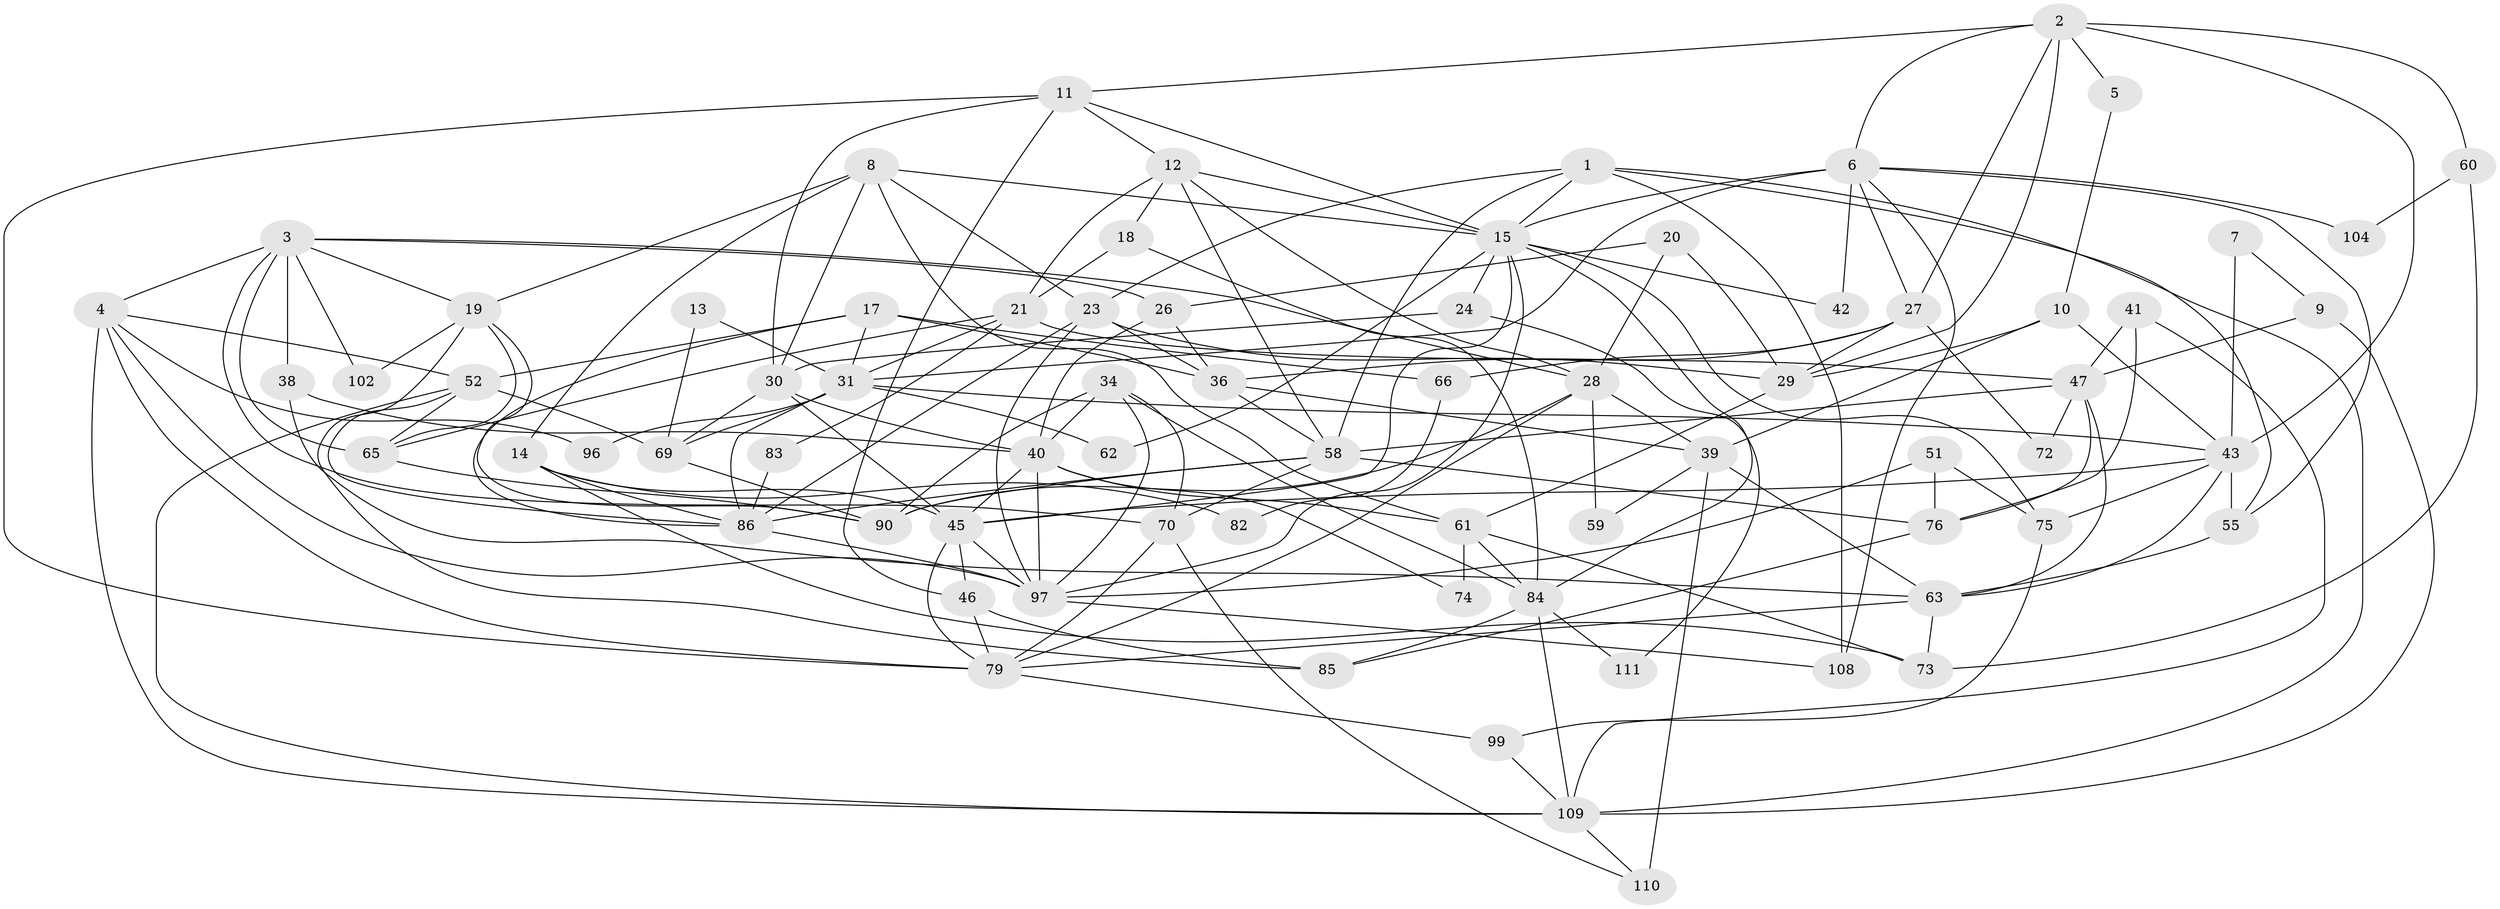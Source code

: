 // original degree distribution, {2: 0.17699115044247787, 4: 0.17699115044247787, 5: 0.19469026548672566, 3: 0.2743362831858407, 6: 0.11504424778761062, 7: 0.05309734513274336, 9: 0.008849557522123894}
// Generated by graph-tools (version 1.1) at 2025/41/03/06/25 10:41:56]
// undirected, 73 vertices, 180 edges
graph export_dot {
graph [start="1"]
  node [color=gray90,style=filled];
  1 [super="+57"];
  2 [super="+50"];
  3 [super="+93"];
  4 [super="+88"];
  5;
  6 [super="+16"];
  7;
  8 [super="+56"];
  9;
  10 [super="+67"];
  11 [super="+101"];
  12 [super="+25"];
  13;
  14 [super="+48"];
  15 [super="+95"];
  17 [super="+32"];
  18 [super="+22"];
  19 [super="+44"];
  20;
  21 [super="+37"];
  23 [super="+33"];
  24;
  26 [super="+54"];
  27;
  28 [super="+35"];
  29 [super="+71"];
  30;
  31 [super="+100"];
  34;
  36 [super="+49"];
  38;
  39 [super="+106"];
  40 [super="+53"];
  41;
  42;
  43 [super="+81"];
  45 [super="+80"];
  46 [super="+77"];
  47 [super="+78"];
  51 [super="+113"];
  52 [super="+98"];
  55 [super="+92"];
  58 [super="+68"];
  59;
  60;
  61;
  62;
  63 [super="+64"];
  65;
  66;
  69;
  70 [super="+89"];
  72;
  73;
  74;
  75;
  76 [super="+87"];
  79 [super="+103"];
  82;
  83;
  84 [super="+94"];
  85;
  86 [super="+105"];
  90 [super="+91"];
  96;
  97 [super="+107"];
  99;
  102;
  104;
  108;
  109 [super="+112"];
  110;
  111;
  1 -- 23;
  1 -- 58;
  1 -- 108;
  1 -- 109;
  1 -- 15;
  1 -- 55;
  2 -- 27;
  2 -- 5;
  2 -- 6;
  2 -- 43;
  2 -- 60;
  2 -- 29;
  2 -- 11;
  3 -- 19;
  3 -- 26;
  3 -- 65;
  3 -- 70 [weight=2];
  3 -- 4;
  3 -- 38;
  3 -- 102;
  3 -- 28;
  4 -- 96;
  4 -- 109;
  4 -- 97;
  4 -- 52;
  4 -- 79;
  5 -- 10;
  6 -- 27;
  6 -- 15;
  6 -- 55;
  6 -- 104;
  6 -- 42;
  6 -- 108;
  6 -- 31 [weight=2];
  7 -- 9;
  7 -- 43;
  8 -- 61;
  8 -- 14;
  8 -- 30;
  8 -- 15;
  8 -- 23;
  8 -- 19;
  9 -- 109;
  9 -- 47;
  10 -- 43;
  10 -- 29 [weight=2];
  10 -- 39;
  11 -- 30;
  11 -- 15;
  11 -- 79;
  11 -- 46;
  11 -- 12;
  12 -- 21;
  12 -- 58;
  12 -- 28;
  12 -- 15;
  12 -- 18;
  13 -- 69;
  13 -- 31;
  14 -- 73;
  14 -- 82;
  14 -- 86;
  14 -- 45;
  15 -- 24;
  15 -- 42;
  15 -- 75;
  15 -- 45;
  15 -- 84;
  15 -- 62;
  15 -- 97;
  17 -- 86;
  17 -- 36;
  17 -- 66;
  17 -- 52;
  17 -- 31;
  18 -- 84;
  18 -- 21;
  19 -- 65;
  19 -- 85;
  19 -- 102;
  19 -- 90;
  20 -- 28;
  20 -- 26;
  20 -- 29;
  21 -- 65;
  21 -- 83;
  21 -- 47;
  21 -- 31;
  23 -- 97;
  23 -- 36;
  23 -- 86;
  23 -- 29;
  24 -- 30;
  24 -- 111;
  26 -- 40;
  26 -- 36 [weight=2];
  27 -- 36;
  27 -- 29 [weight=2];
  27 -- 66;
  27 -- 72;
  28 -- 90;
  28 -- 59;
  28 -- 79;
  28 -- 39;
  29 -- 61;
  30 -- 69;
  30 -- 40;
  30 -- 45;
  31 -- 86;
  31 -- 43;
  31 -- 69;
  31 -- 96;
  31 -- 62;
  34 -- 70;
  34 -- 97;
  34 -- 84;
  34 -- 40;
  34 -- 90;
  36 -- 39;
  36 -- 58;
  38 -- 40;
  38 -- 63;
  39 -- 110 [weight=2];
  39 -- 59;
  39 -- 63;
  40 -- 97;
  40 -- 45;
  40 -- 61;
  40 -- 74;
  41 -- 109;
  41 -- 47;
  41 -- 76;
  43 -- 75;
  43 -- 55;
  43 -- 63;
  43 -- 45;
  45 -- 79;
  45 -- 97;
  45 -- 46;
  46 -- 85;
  46 -- 79;
  47 -- 76;
  47 -- 58;
  47 -- 72;
  47 -- 63;
  51 -- 75;
  51 -- 97;
  51 -- 76;
  52 -- 65;
  52 -- 69;
  52 -- 109;
  52 -- 86;
  55 -- 63;
  58 -- 90;
  58 -- 76;
  58 -- 86;
  58 -- 70;
  60 -- 73;
  60 -- 104;
  61 -- 73;
  61 -- 74;
  61 -- 84;
  63 -- 73;
  63 -- 79;
  65 -- 90;
  66 -- 82;
  69 -- 90;
  70 -- 110;
  70 -- 79;
  75 -- 99;
  76 -- 85;
  79 -- 99;
  83 -- 86;
  84 -- 85;
  84 -- 111;
  84 -- 109;
  86 -- 97;
  97 -- 108;
  99 -- 109;
  109 -- 110;
}
